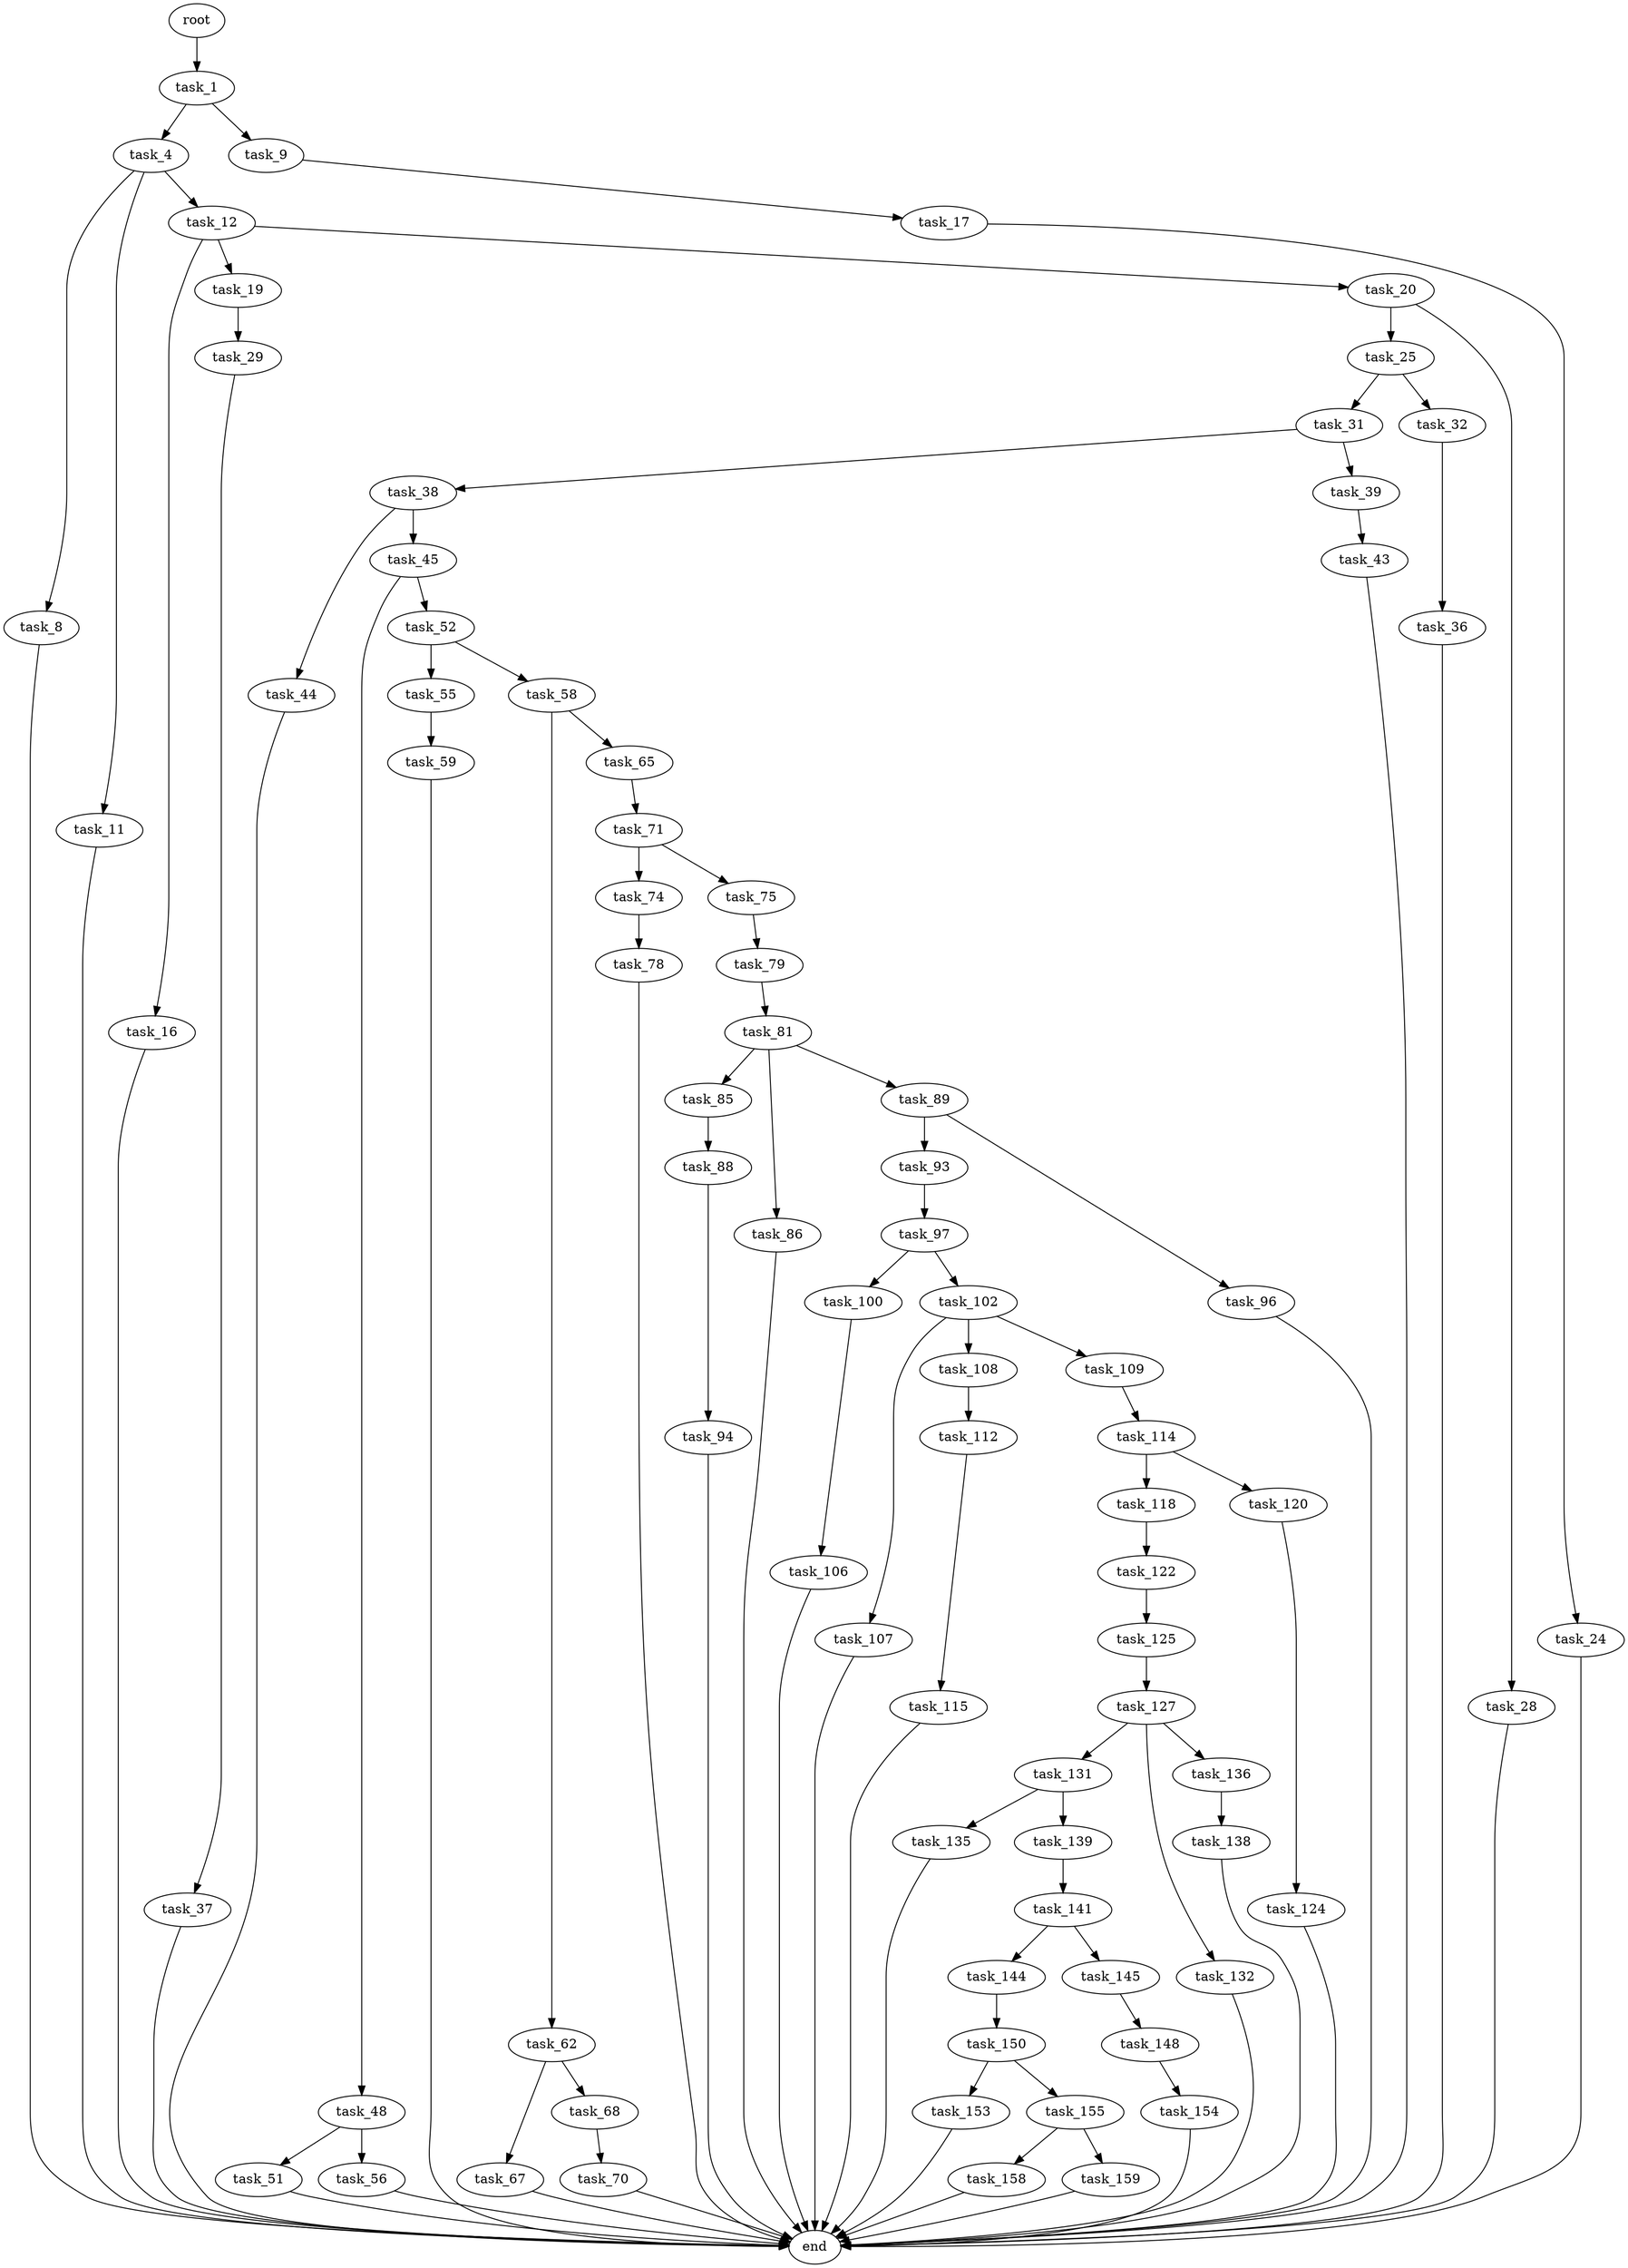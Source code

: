 digraph G {
  root [size="0.000000"];
  task_1 [size="43283352163.000000"];
  task_4 [size="147655851360.000000"];
  task_9 [size="782757789696.000000"];
  task_8 [size="2618726314.000000"];
  task_11 [size="549755813888.000000"];
  task_12 [size="368293445632.000000"];
  end [size="0.000000"];
  task_17 [size="549755813888.000000"];
  task_16 [size="326658553251.000000"];
  task_19 [size="68719476736.000000"];
  task_20 [size="2002852824.000000"];
  task_24 [size="68719476736.000000"];
  task_29 [size="9823065998.000000"];
  task_25 [size="1077874400889.000000"];
  task_28 [size="8589934592.000000"];
  task_31 [size="10647543400.000000"];
  task_32 [size="8517248558.000000"];
  task_37 [size="134217728000.000000"];
  task_38 [size="5393700997.000000"];
  task_39 [size="549755813888.000000"];
  task_36 [size="211408142601.000000"];
  task_44 [size="8589934592.000000"];
  task_45 [size="277460527488.000000"];
  task_43 [size="134217728000.000000"];
  task_48 [size="231928233984.000000"];
  task_52 [size="3826719888.000000"];
  task_51 [size="1073741824000.000000"];
  task_56 [size="28991029248.000000"];
  task_55 [size="47065284400.000000"];
  task_58 [size="83794797180.000000"];
  task_59 [size="586813610243.000000"];
  task_62 [size="861063425.000000"];
  task_65 [size="524084242270.000000"];
  task_67 [size="8589934592.000000"];
  task_68 [size="555376543017.000000"];
  task_71 [size="549755813888.000000"];
  task_70 [size="8589934592.000000"];
  task_74 [size="231928233984.000000"];
  task_75 [size="5069374720.000000"];
  task_78 [size="231123548539.000000"];
  task_79 [size="68719476736.000000"];
  task_81 [size="191613830984.000000"];
  task_85 [size="371326671688.000000"];
  task_86 [size="28991029248.000000"];
  task_89 [size="415888285.000000"];
  task_88 [size="382308737771.000000"];
  task_94 [size="39939472675.000000"];
  task_93 [size="3484653642.000000"];
  task_96 [size="11318802639.000000"];
  task_97 [size="8589934592.000000"];
  task_100 [size="735198326.000000"];
  task_102 [size="484331416598.000000"];
  task_106 [size="53487874716.000000"];
  task_107 [size="782757789696.000000"];
  task_108 [size="1073741824000.000000"];
  task_109 [size="224874905663.000000"];
  task_112 [size="782757789696.000000"];
  task_114 [size="11324970958.000000"];
  task_115 [size="68719476736.000000"];
  task_118 [size="566373846240.000000"];
  task_120 [size="231928233984.000000"];
  task_122 [size="782757789696.000000"];
  task_124 [size="901455692.000000"];
  task_125 [size="134217728000.000000"];
  task_127 [size="231928233984.000000"];
  task_131 [size="2048053448.000000"];
  task_132 [size="10176610463.000000"];
  task_136 [size="328452088515.000000"];
  task_135 [size="368293445632.000000"];
  task_139 [size="231928233984.000000"];
  task_138 [size="134217728000.000000"];
  task_141 [size="68719476736.000000"];
  task_144 [size="9681494535.000000"];
  task_145 [size="8589934592.000000"];
  task_150 [size="16665987772.000000"];
  task_148 [size="4084564464.000000"];
  task_154 [size="932949080525.000000"];
  task_153 [size="68719476736.000000"];
  task_155 [size="4345515290.000000"];
  task_158 [size="594517258654.000000"];
  task_159 [size="503786356884.000000"];

  root -> task_1 [size="1.000000"];
  task_1 -> task_4 [size="75497472.000000"];
  task_1 -> task_9 [size="75497472.000000"];
  task_4 -> task_8 [size="134217728.000000"];
  task_4 -> task_11 [size="134217728.000000"];
  task_4 -> task_12 [size="134217728.000000"];
  task_9 -> task_17 [size="679477248.000000"];
  task_8 -> end [size="1.000000"];
  task_11 -> end [size="1.000000"];
  task_12 -> task_16 [size="411041792.000000"];
  task_12 -> task_19 [size="411041792.000000"];
  task_12 -> task_20 [size="411041792.000000"];
  task_17 -> task_24 [size="536870912.000000"];
  task_16 -> end [size="1.000000"];
  task_19 -> task_29 [size="134217728.000000"];
  task_20 -> task_25 [size="33554432.000000"];
  task_20 -> task_28 [size="33554432.000000"];
  task_24 -> end [size="1.000000"];
  task_29 -> task_37 [size="536870912.000000"];
  task_25 -> task_31 [size="838860800.000000"];
  task_25 -> task_32 [size="838860800.000000"];
  task_28 -> end [size="1.000000"];
  task_31 -> task_38 [size="536870912.000000"];
  task_31 -> task_39 [size="536870912.000000"];
  task_32 -> task_36 [size="209715200.000000"];
  task_37 -> end [size="1.000000"];
  task_38 -> task_44 [size="301989888.000000"];
  task_38 -> task_45 [size="301989888.000000"];
  task_39 -> task_43 [size="536870912.000000"];
  task_36 -> end [size="1.000000"];
  task_44 -> end [size="1.000000"];
  task_45 -> task_48 [size="209715200.000000"];
  task_45 -> task_52 [size="209715200.000000"];
  task_43 -> end [size="1.000000"];
  task_48 -> task_51 [size="301989888.000000"];
  task_48 -> task_56 [size="301989888.000000"];
  task_52 -> task_55 [size="134217728.000000"];
  task_52 -> task_58 [size="134217728.000000"];
  task_51 -> end [size="1.000000"];
  task_56 -> end [size="1.000000"];
  task_55 -> task_59 [size="838860800.000000"];
  task_58 -> task_62 [size="134217728.000000"];
  task_58 -> task_65 [size="134217728.000000"];
  task_59 -> end [size="1.000000"];
  task_62 -> task_67 [size="33554432.000000"];
  task_62 -> task_68 [size="33554432.000000"];
  task_65 -> task_71 [size="838860800.000000"];
  task_67 -> end [size="1.000000"];
  task_68 -> task_70 [size="411041792.000000"];
  task_71 -> task_74 [size="536870912.000000"];
  task_71 -> task_75 [size="536870912.000000"];
  task_70 -> end [size="1.000000"];
  task_74 -> task_78 [size="301989888.000000"];
  task_75 -> task_79 [size="536870912.000000"];
  task_78 -> end [size="1.000000"];
  task_79 -> task_81 [size="134217728.000000"];
  task_81 -> task_85 [size="679477248.000000"];
  task_81 -> task_86 [size="679477248.000000"];
  task_81 -> task_89 [size="679477248.000000"];
  task_85 -> task_88 [size="301989888.000000"];
  task_86 -> end [size="1.000000"];
  task_89 -> task_93 [size="33554432.000000"];
  task_89 -> task_96 [size="33554432.000000"];
  task_88 -> task_94 [size="411041792.000000"];
  task_94 -> end [size="1.000000"];
  task_93 -> task_97 [size="134217728.000000"];
  task_96 -> end [size="1.000000"];
  task_97 -> task_100 [size="33554432.000000"];
  task_97 -> task_102 [size="33554432.000000"];
  task_100 -> task_106 [size="75497472.000000"];
  task_102 -> task_107 [size="411041792.000000"];
  task_102 -> task_108 [size="411041792.000000"];
  task_102 -> task_109 [size="411041792.000000"];
  task_106 -> end [size="1.000000"];
  task_107 -> end [size="1.000000"];
  task_108 -> task_112 [size="838860800.000000"];
  task_109 -> task_114 [size="301989888.000000"];
  task_112 -> task_115 [size="679477248.000000"];
  task_114 -> task_118 [size="411041792.000000"];
  task_114 -> task_120 [size="411041792.000000"];
  task_115 -> end [size="1.000000"];
  task_118 -> task_122 [size="838860800.000000"];
  task_120 -> task_124 [size="301989888.000000"];
  task_122 -> task_125 [size="679477248.000000"];
  task_124 -> end [size="1.000000"];
  task_125 -> task_127 [size="209715200.000000"];
  task_127 -> task_131 [size="301989888.000000"];
  task_127 -> task_132 [size="301989888.000000"];
  task_127 -> task_136 [size="301989888.000000"];
  task_131 -> task_135 [size="75497472.000000"];
  task_131 -> task_139 [size="75497472.000000"];
  task_132 -> end [size="1.000000"];
  task_136 -> task_138 [size="209715200.000000"];
  task_135 -> end [size="1.000000"];
  task_139 -> task_141 [size="301989888.000000"];
  task_138 -> end [size="1.000000"];
  task_141 -> task_144 [size="134217728.000000"];
  task_141 -> task_145 [size="134217728.000000"];
  task_144 -> task_150 [size="209715200.000000"];
  task_145 -> task_148 [size="33554432.000000"];
  task_150 -> task_153 [size="411041792.000000"];
  task_150 -> task_155 [size="411041792.000000"];
  task_148 -> task_154 [size="134217728.000000"];
  task_154 -> end [size="1.000000"];
  task_153 -> end [size="1.000000"];
  task_155 -> task_158 [size="536870912.000000"];
  task_155 -> task_159 [size="536870912.000000"];
  task_158 -> end [size="1.000000"];
  task_159 -> end [size="1.000000"];
}
